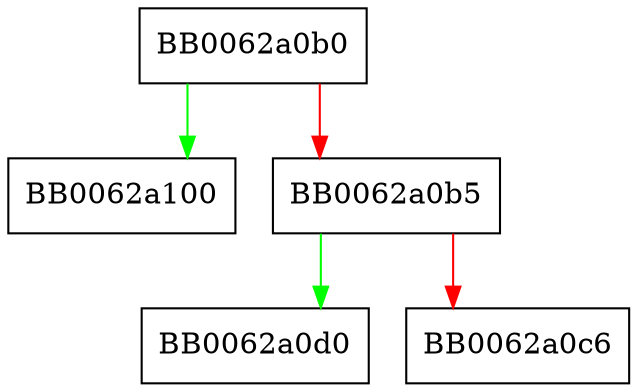 digraph ossl_method_store_cache_flush_all {
  node [shape="box"];
  graph [splines=ortho];
  BB0062a0b0 -> BB0062a100 [color="green"];
  BB0062a0b0 -> BB0062a0b5 [color="red"];
  BB0062a0b5 -> BB0062a0d0 [color="green"];
  BB0062a0b5 -> BB0062a0c6 [color="red"];
}